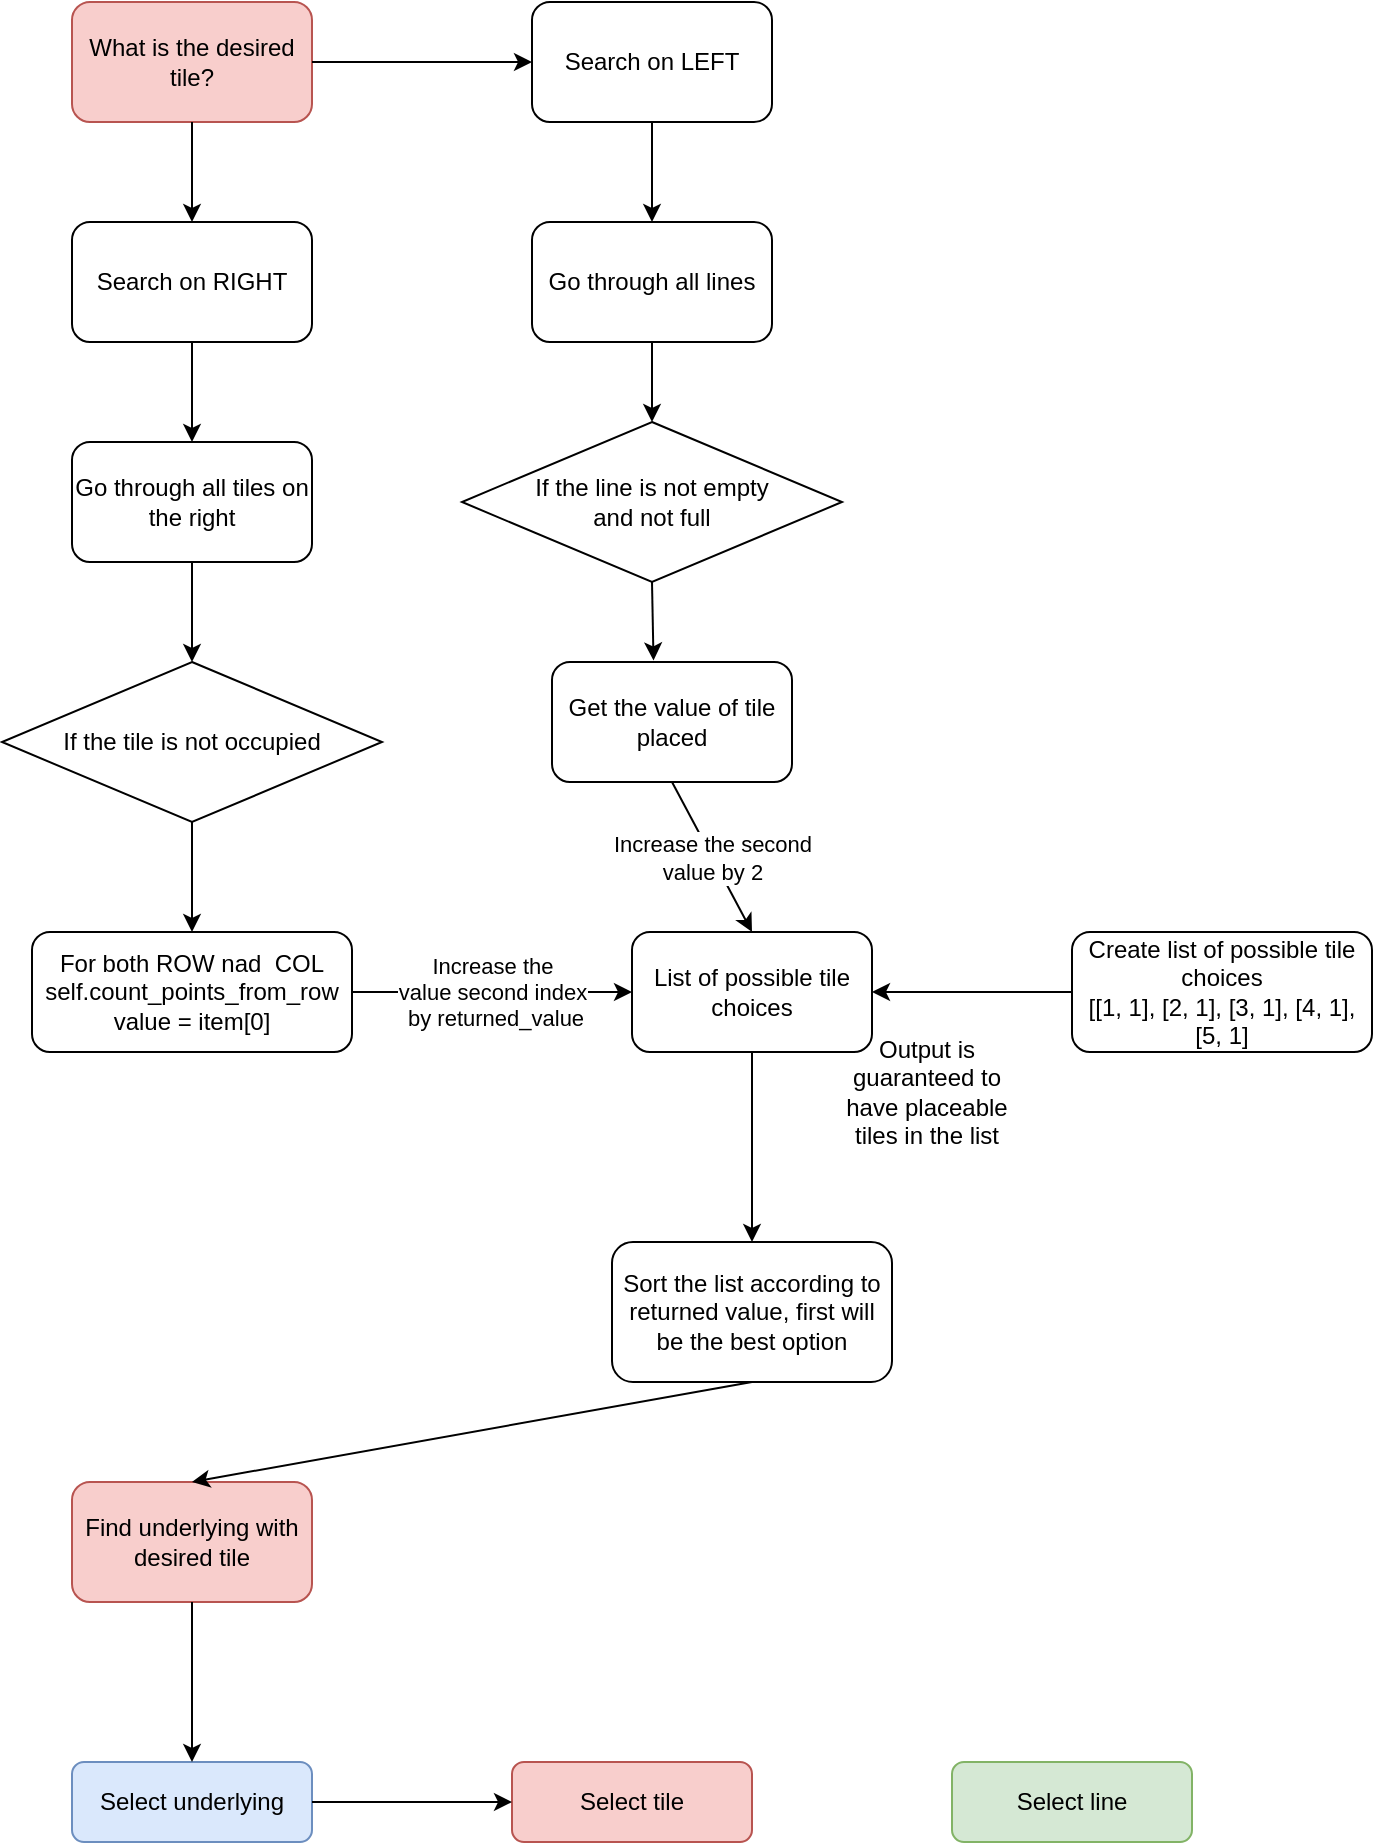 <mxfile version="22.1.17" type="github">
  <diagram id="C5RBs43oDa-KdzZeNtuy" name="Page-1">
    <mxGraphModel dx="1050" dy="530" grid="1" gridSize="10" guides="1" tooltips="1" connect="1" arrows="1" fold="1" page="1" pageScale="1" pageWidth="827" pageHeight="1169" math="0" shadow="0">
      <root>
        <mxCell id="WIyWlLk6GJQsqaUBKTNV-0" />
        <mxCell id="WIyWlLk6GJQsqaUBKTNV-1" parent="WIyWlLk6GJQsqaUBKTNV-0" />
        <mxCell id="r7IeyxhNChDFCgguU3x6-0" value="Select underlying" style="rounded=1;whiteSpace=wrap;html=1;fontSize=12;glass=0;strokeWidth=1;shadow=0;fillColor=#dae8fc;strokeColor=#6c8ebf;" vertex="1" parent="WIyWlLk6GJQsqaUBKTNV-1">
          <mxGeometry x="120" y="940" width="120" height="40" as="geometry" />
        </mxCell>
        <mxCell id="r7IeyxhNChDFCgguU3x6-2" value="Select tile" style="rounded=1;whiteSpace=wrap;html=1;fontSize=12;glass=0;strokeWidth=1;shadow=0;fillColor=#f8cecc;strokeColor=#b85450;" vertex="1" parent="WIyWlLk6GJQsqaUBKTNV-1">
          <mxGeometry x="340" y="940" width="120" height="40" as="geometry" />
        </mxCell>
        <mxCell id="r7IeyxhNChDFCgguU3x6-3" value="Select line" style="rounded=1;whiteSpace=wrap;html=1;fontSize=12;glass=0;strokeWidth=1;shadow=0;fillColor=#d5e8d4;strokeColor=#82b366;" vertex="1" parent="WIyWlLk6GJQsqaUBKTNV-1">
          <mxGeometry x="560" y="940" width="120" height="40" as="geometry" />
        </mxCell>
        <mxCell id="r7IeyxhNChDFCgguU3x6-4" value="Find underlying with desired tile" style="rounded=1;whiteSpace=wrap;html=1;fillColor=#f8cecc;strokeColor=#b85450;" vertex="1" parent="WIyWlLk6GJQsqaUBKTNV-1">
          <mxGeometry x="120" y="800" width="120" height="60" as="geometry" />
        </mxCell>
        <mxCell id="r7IeyxhNChDFCgguU3x6-6" value="" style="endArrow=classic;html=1;rounded=0;exitX=0.5;exitY=1;exitDx=0;exitDy=0;entryX=0.5;entryY=0;entryDx=0;entryDy=0;" edge="1" parent="WIyWlLk6GJQsqaUBKTNV-1" source="r7IeyxhNChDFCgguU3x6-4" target="r7IeyxhNChDFCgguU3x6-0">
          <mxGeometry width="50" height="50" relative="1" as="geometry">
            <mxPoint x="370" y="850" as="sourcePoint" />
            <mxPoint x="420" y="800" as="targetPoint" />
          </mxGeometry>
        </mxCell>
        <mxCell id="r7IeyxhNChDFCgguU3x6-7" value="" style="endArrow=classic;html=1;rounded=0;exitX=1;exitY=0.5;exitDx=0;exitDy=0;entryX=0;entryY=0.5;entryDx=0;entryDy=0;" edge="1" parent="WIyWlLk6GJQsqaUBKTNV-1" source="r7IeyxhNChDFCgguU3x6-0" target="r7IeyxhNChDFCgguU3x6-2">
          <mxGeometry width="50" height="50" relative="1" as="geometry">
            <mxPoint x="370" y="980" as="sourcePoint" />
            <mxPoint x="420" y="930" as="targetPoint" />
          </mxGeometry>
        </mxCell>
        <mxCell id="r7IeyxhNChDFCgguU3x6-8" value="What is the desired tile?" style="rounded=1;whiteSpace=wrap;html=1;fillColor=#f8cecc;strokeColor=#b85450;" vertex="1" parent="WIyWlLk6GJQsqaUBKTNV-1">
          <mxGeometry x="120" y="60" width="120" height="60" as="geometry" />
        </mxCell>
        <mxCell id="r7IeyxhNChDFCgguU3x6-9" value="Search on RIGHT" style="rounded=1;whiteSpace=wrap;html=1;" vertex="1" parent="WIyWlLk6GJQsqaUBKTNV-1">
          <mxGeometry x="120" y="170" width="120" height="60" as="geometry" />
        </mxCell>
        <mxCell id="r7IeyxhNChDFCgguU3x6-11" value="Go through all tiles on the right" style="rounded=1;whiteSpace=wrap;html=1;" vertex="1" parent="WIyWlLk6GJQsqaUBKTNV-1">
          <mxGeometry x="120" y="280" width="120" height="60" as="geometry" />
        </mxCell>
        <mxCell id="r7IeyxhNChDFCgguU3x6-12" value="If the tile is not occupied" style="rhombus;whiteSpace=wrap;html=1;" vertex="1" parent="WIyWlLk6GJQsqaUBKTNV-1">
          <mxGeometry x="85" y="390" width="190" height="80" as="geometry" />
        </mxCell>
        <mxCell id="r7IeyxhNChDFCgguU3x6-13" value="For both ROW nad&amp;nbsp; COL&lt;br&gt;self.count_points_from_row&lt;br&gt;value = item[0]" style="rounded=1;whiteSpace=wrap;html=1;" vertex="1" parent="WIyWlLk6GJQsqaUBKTNV-1">
          <mxGeometry x="100" y="525" width="160" height="60" as="geometry" />
        </mxCell>
        <mxCell id="r7IeyxhNChDFCgguU3x6-14" value="Create list of possible tile choices&lt;br&gt;[[1, 1], [2, 1], [3, 1], [4, 1], [5, 1]" style="rounded=1;whiteSpace=wrap;html=1;" vertex="1" parent="WIyWlLk6GJQsqaUBKTNV-1">
          <mxGeometry x="620" y="525" width="150" height="60" as="geometry" />
        </mxCell>
        <mxCell id="r7IeyxhNChDFCgguU3x6-15" value="List of possible tile choices" style="rounded=1;whiteSpace=wrap;html=1;" vertex="1" parent="WIyWlLk6GJQsqaUBKTNV-1">
          <mxGeometry x="400" y="525" width="120" height="60" as="geometry" />
        </mxCell>
        <mxCell id="r7IeyxhNChDFCgguU3x6-16" value="" style="endArrow=classic;html=1;rounded=0;exitX=0;exitY=0.5;exitDx=0;exitDy=0;entryX=1;entryY=0.5;entryDx=0;entryDy=0;" edge="1" parent="WIyWlLk6GJQsqaUBKTNV-1" source="r7IeyxhNChDFCgguU3x6-14" target="r7IeyxhNChDFCgguU3x6-15">
          <mxGeometry width="50" height="50" relative="1" as="geometry">
            <mxPoint x="370" y="580" as="sourcePoint" />
            <mxPoint x="480" y="540" as="targetPoint" />
          </mxGeometry>
        </mxCell>
        <mxCell id="r7IeyxhNChDFCgguU3x6-18" value="" style="endArrow=classic;html=1;rounded=0;exitX=0.5;exitY=1;exitDx=0;exitDy=0;entryX=0.5;entryY=0;entryDx=0;entryDy=0;" edge="1" parent="WIyWlLk6GJQsqaUBKTNV-1" source="r7IeyxhNChDFCgguU3x6-12" target="r7IeyxhNChDFCgguU3x6-13">
          <mxGeometry width="50" height="50" relative="1" as="geometry">
            <mxPoint x="270" y="565" as="sourcePoint" />
            <mxPoint x="380" y="565" as="targetPoint" />
          </mxGeometry>
        </mxCell>
        <mxCell id="r7IeyxhNChDFCgguU3x6-19" value="" style="endArrow=classic;html=1;rounded=0;exitX=0.5;exitY=1;exitDx=0;exitDy=0;" edge="1" parent="WIyWlLk6GJQsqaUBKTNV-1" source="r7IeyxhNChDFCgguU3x6-11" target="r7IeyxhNChDFCgguU3x6-12">
          <mxGeometry width="50" height="50" relative="1" as="geometry">
            <mxPoint x="190" y="480" as="sourcePoint" />
            <mxPoint x="190" y="535" as="targetPoint" />
          </mxGeometry>
        </mxCell>
        <mxCell id="r7IeyxhNChDFCgguU3x6-20" value="" style="endArrow=classic;html=1;rounded=0;exitX=0.5;exitY=1;exitDx=0;exitDy=0;entryX=0.5;entryY=0;entryDx=0;entryDy=0;" edge="1" parent="WIyWlLk6GJQsqaUBKTNV-1" source="r7IeyxhNChDFCgguU3x6-9" target="r7IeyxhNChDFCgguU3x6-11">
          <mxGeometry width="50" height="50" relative="1" as="geometry">
            <mxPoint x="190" y="350" as="sourcePoint" />
            <mxPoint x="190" y="400" as="targetPoint" />
          </mxGeometry>
        </mxCell>
        <mxCell id="r7IeyxhNChDFCgguU3x6-21" value="" style="endArrow=classic;html=1;rounded=0;exitX=0.5;exitY=1;exitDx=0;exitDy=0;" edge="1" parent="WIyWlLk6GJQsqaUBKTNV-1" source="r7IeyxhNChDFCgguU3x6-8" target="r7IeyxhNChDFCgguU3x6-9">
          <mxGeometry width="50" height="50" relative="1" as="geometry">
            <mxPoint x="190" y="240" as="sourcePoint" />
            <mxPoint x="190" y="290" as="targetPoint" />
          </mxGeometry>
        </mxCell>
        <mxCell id="r7IeyxhNChDFCgguU3x6-22" value="Sort the list according to returned value, first will be the best option" style="rounded=1;whiteSpace=wrap;html=1;" vertex="1" parent="WIyWlLk6GJQsqaUBKTNV-1">
          <mxGeometry x="390" y="680" width="140" height="70" as="geometry" />
        </mxCell>
        <mxCell id="r7IeyxhNChDFCgguU3x6-23" value="" style="endArrow=classic;html=1;rounded=0;exitX=0.5;exitY=1;exitDx=0;exitDy=0;entryX=0.5;entryY=0;entryDx=0;entryDy=0;" edge="1" parent="WIyWlLk6GJQsqaUBKTNV-1" source="r7IeyxhNChDFCgguU3x6-15" target="r7IeyxhNChDFCgguU3x6-22">
          <mxGeometry width="50" height="50" relative="1" as="geometry">
            <mxPoint x="440" y="470" as="sourcePoint" />
            <mxPoint x="440" y="535" as="targetPoint" />
          </mxGeometry>
        </mxCell>
        <mxCell id="r7IeyxhNChDFCgguU3x6-24" value="Search on LEFT" style="rounded=1;whiteSpace=wrap;html=1;" vertex="1" parent="WIyWlLk6GJQsqaUBKTNV-1">
          <mxGeometry x="350" y="60" width="120" height="60" as="geometry" />
        </mxCell>
        <mxCell id="r7IeyxhNChDFCgguU3x6-25" value="" style="endArrow=classic;html=1;rounded=0;exitX=1;exitY=0.5;exitDx=0;exitDy=0;entryX=0;entryY=0.5;entryDx=0;entryDy=0;" edge="1" parent="WIyWlLk6GJQsqaUBKTNV-1" source="r7IeyxhNChDFCgguU3x6-8" target="r7IeyxhNChDFCgguU3x6-24">
          <mxGeometry width="50" height="50" relative="1" as="geometry">
            <mxPoint x="190" y="130" as="sourcePoint" />
            <mxPoint x="190" y="180" as="targetPoint" />
          </mxGeometry>
        </mxCell>
        <mxCell id="r7IeyxhNChDFCgguU3x6-27" value="Go through all lines" style="rounded=1;whiteSpace=wrap;html=1;" vertex="1" parent="WIyWlLk6GJQsqaUBKTNV-1">
          <mxGeometry x="350" y="170" width="120" height="60" as="geometry" />
        </mxCell>
        <mxCell id="r7IeyxhNChDFCgguU3x6-28" value="If the line is not empty &lt;br&gt;and not full" style="rhombus;whiteSpace=wrap;html=1;" vertex="1" parent="WIyWlLk6GJQsqaUBKTNV-1">
          <mxGeometry x="315" y="270" width="190" height="80" as="geometry" />
        </mxCell>
        <mxCell id="r7IeyxhNChDFCgguU3x6-29" value="Get the value of tile placed" style="rounded=1;whiteSpace=wrap;html=1;" vertex="1" parent="WIyWlLk6GJQsqaUBKTNV-1">
          <mxGeometry x="360" y="390" width="120" height="60" as="geometry" />
        </mxCell>
        <mxCell id="r7IeyxhNChDFCgguU3x6-31" value="" style="endArrow=classic;html=1;rounded=0;exitX=0.5;exitY=1;exitDx=0;exitDy=0;entryX=0.5;entryY=0;entryDx=0;entryDy=0;" edge="1" parent="WIyWlLk6GJQsqaUBKTNV-1" source="r7IeyxhNChDFCgguU3x6-24" target="r7IeyxhNChDFCgguU3x6-27">
          <mxGeometry width="50" height="50" relative="1" as="geometry">
            <mxPoint x="250" y="100" as="sourcePoint" />
            <mxPoint x="360" y="100" as="targetPoint" />
          </mxGeometry>
        </mxCell>
        <mxCell id="r7IeyxhNChDFCgguU3x6-32" value="" style="endArrow=classic;html=1;rounded=0;entryX=0.5;entryY=0;entryDx=0;entryDy=0;exitX=0.5;exitY=1;exitDx=0;exitDy=0;" edge="1" parent="WIyWlLk6GJQsqaUBKTNV-1" source="r7IeyxhNChDFCgguU3x6-27" target="r7IeyxhNChDFCgguU3x6-28">
          <mxGeometry width="50" height="50" relative="1" as="geometry">
            <mxPoint x="410" y="240" as="sourcePoint" />
            <mxPoint x="420" y="190" as="targetPoint" />
            <Array as="points">
              <mxPoint x="410" y="250" />
            </Array>
          </mxGeometry>
        </mxCell>
        <mxCell id="r7IeyxhNChDFCgguU3x6-33" value="" style="endArrow=classic;html=1;rounded=0;entryX=0;entryY=0.5;entryDx=0;entryDy=0;" edge="1" parent="WIyWlLk6GJQsqaUBKTNV-1" source="r7IeyxhNChDFCgguU3x6-13" target="r7IeyxhNChDFCgguU3x6-15">
          <mxGeometry relative="1" as="geometry">
            <mxPoint x="50" y="650" as="sourcePoint" />
            <mxPoint x="390" y="650" as="targetPoint" />
          </mxGeometry>
        </mxCell>
        <mxCell id="r7IeyxhNChDFCgguU3x6-34" value="Increase the &lt;br&gt;value second index&lt;br&gt;&amp;nbsp;by returned_value" style="edgeLabel;resizable=0;html=1;align=center;verticalAlign=middle;" connectable="0" vertex="1" parent="r7IeyxhNChDFCgguU3x6-33">
          <mxGeometry relative="1" as="geometry" />
        </mxCell>
        <mxCell id="r7IeyxhNChDFCgguU3x6-36" value="" style="endArrow=classic;html=1;rounded=0;exitX=0.5;exitY=1;exitDx=0;exitDy=0;entryX=0.5;entryY=0;entryDx=0;entryDy=0;" edge="1" parent="WIyWlLk6GJQsqaUBKTNV-1" source="r7IeyxhNChDFCgguU3x6-29" target="r7IeyxhNChDFCgguU3x6-15">
          <mxGeometry relative="1" as="geometry">
            <mxPoint x="310" y="480" as="sourcePoint" />
            <mxPoint x="590" y="480" as="targetPoint" />
          </mxGeometry>
        </mxCell>
        <mxCell id="r7IeyxhNChDFCgguU3x6-37" value="Increase the second &lt;br&gt;value by 2" style="edgeLabel;resizable=0;html=1;align=center;verticalAlign=middle;" connectable="0" vertex="1" parent="r7IeyxhNChDFCgguU3x6-36">
          <mxGeometry relative="1" as="geometry" />
        </mxCell>
        <mxCell id="r7IeyxhNChDFCgguU3x6-38" value="" style="endArrow=classic;html=1;rounded=0;entryX=0.423;entryY=-0.013;entryDx=0;entryDy=0;exitX=0.5;exitY=1;exitDx=0;exitDy=0;entryPerimeter=0;" edge="1" parent="WIyWlLk6GJQsqaUBKTNV-1" source="r7IeyxhNChDFCgguU3x6-28" target="r7IeyxhNChDFCgguU3x6-29">
          <mxGeometry width="50" height="50" relative="1" as="geometry">
            <mxPoint x="420" y="250" as="sourcePoint" />
            <mxPoint x="420" y="280" as="targetPoint" />
          </mxGeometry>
        </mxCell>
        <mxCell id="r7IeyxhNChDFCgguU3x6-40" value="Output is guaranteed to have placeable tiles in the list" style="text;html=1;strokeColor=none;fillColor=none;align=center;verticalAlign=middle;whiteSpace=wrap;rounded=0;" vertex="1" parent="WIyWlLk6GJQsqaUBKTNV-1">
          <mxGeometry x="505" y="590" width="85" height="30" as="geometry" />
        </mxCell>
        <mxCell id="r7IeyxhNChDFCgguU3x6-41" value="" style="endArrow=classic;html=1;rounded=0;exitX=0.5;exitY=1;exitDx=0;exitDy=0;entryX=0.5;entryY=0;entryDx=0;entryDy=0;" edge="1" parent="WIyWlLk6GJQsqaUBKTNV-1" source="r7IeyxhNChDFCgguU3x6-22" target="r7IeyxhNChDFCgguU3x6-4">
          <mxGeometry width="50" height="50" relative="1" as="geometry">
            <mxPoint x="370" y="810" as="sourcePoint" />
            <mxPoint x="420" y="760" as="targetPoint" />
          </mxGeometry>
        </mxCell>
      </root>
    </mxGraphModel>
  </diagram>
</mxfile>
